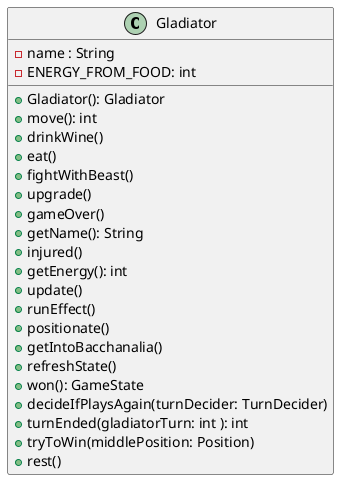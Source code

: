 @startuml
class Gladiator {
    -name : String
    -ENERGY_FROM_FOOD: int
    +Gladiator(): Gladiator
    +move(): int
    +drinkWine()
    +eat()
    +fightWithBeast()
    +upgrade()
    +gameOver()
    +getName(): String
    +injured()
    +getEnergy(): int
    +update()
    +runEffect()
    +positionate()
    +getIntoBacchanalia()
    +refreshState()
    +won(): GameState
    +decideIfPlaysAgain(turnDecider: TurnDecider)
    +turnEnded(gladiatorTurn: int ): int
    +tryToWin(middlePosition: Position)
    +rest()
}
@enduml